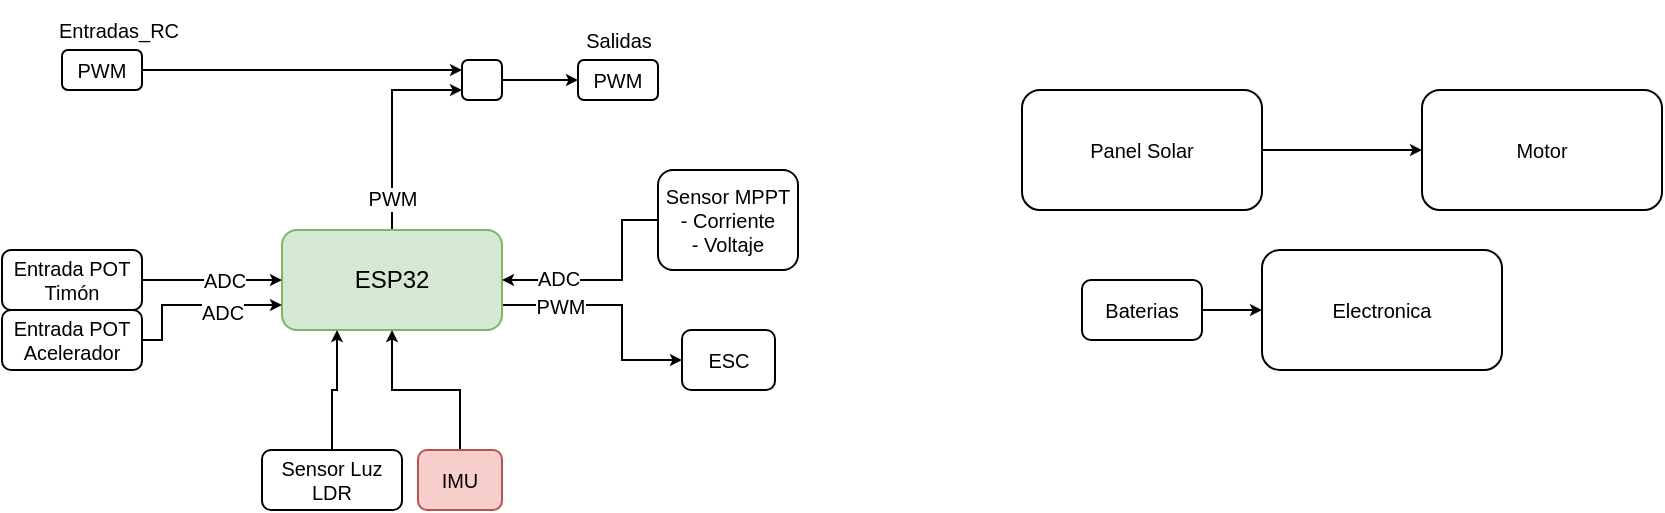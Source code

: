 <mxfile version="20.8.20" type="device"><diagram name="Página-1" id="qvPDjjhBvi7zR5ahHmNU"><mxGraphModel dx="576" dy="312" grid="1" gridSize="10" guides="1" tooltips="1" connect="1" arrows="1" fold="1" page="1" pageScale="1" pageWidth="827" pageHeight="1169" math="0" shadow="0"><root><mxCell id="0"/><mxCell id="1" parent="0"/><mxCell id="ykin8VIyQ_BiYKjjsYW1-16" style="edgeStyle=orthogonalEdgeStyle;rounded=0;jumpSize=4;orthogonalLoop=1;jettySize=auto;html=1;exitX=0.5;exitY=0;exitDx=0;exitDy=0;entryX=0;entryY=0.75;entryDx=0;entryDy=0;fontSize=10;startSize=5;endSize=3;" edge="1" parent="1" source="ykin8VIyQ_BiYKjjsYW1-1" target="ykin8VIyQ_BiYKjjsYW1-14"><mxGeometry relative="1" as="geometry"/></mxCell><mxCell id="ykin8VIyQ_BiYKjjsYW1-20" value="PWM" style="edgeLabel;html=1;align=center;verticalAlign=middle;resizable=0;points=[];fontSize=10;" vertex="1" connectable="0" parent="ykin8VIyQ_BiYKjjsYW1-16"><mxGeometry x="-0.687" relative="1" as="geometry"><mxPoint as="offset"/></mxGeometry></mxCell><mxCell id="ykin8VIyQ_BiYKjjsYW1-25" style="edgeStyle=orthogonalEdgeStyle;rounded=0;jumpSize=4;orthogonalLoop=1;jettySize=auto;html=1;exitX=1;exitY=0.75;exitDx=0;exitDy=0;entryX=0;entryY=0.5;entryDx=0;entryDy=0;fontSize=10;endArrow=classic;endFill=1;endSize=3;" edge="1" parent="1" source="ykin8VIyQ_BiYKjjsYW1-1" target="ykin8VIyQ_BiYKjjsYW1-23"><mxGeometry relative="1" as="geometry"><Array as="points"><mxPoint x="460" y="188"/><mxPoint x="460" y="215"/></Array></mxGeometry></mxCell><mxCell id="ykin8VIyQ_BiYKjjsYW1-29" value="PWM" style="edgeLabel;html=1;align=center;verticalAlign=middle;resizable=0;points=[];fontSize=10;" vertex="1" connectable="0" parent="ykin8VIyQ_BiYKjjsYW1-25"><mxGeometry x="-0.517" relative="1" as="geometry"><mxPoint as="offset"/></mxGeometry></mxCell><mxCell id="ykin8VIyQ_BiYKjjsYW1-1" value="ESP32" style="rounded=1;whiteSpace=wrap;html=1;fillColor=#d5e8d4;strokeColor=#82b366;" vertex="1" parent="1"><mxGeometry x="290" y="150" width="110" height="50" as="geometry"/></mxCell><mxCell id="ykin8VIyQ_BiYKjjsYW1-2" value="PWM" style="rounded=1;whiteSpace=wrap;html=1;fontSize=10;" vertex="1" parent="1"><mxGeometry x="438" y="65" width="40" height="20" as="geometry"/></mxCell><mxCell id="ykin8VIyQ_BiYKjjsYW1-6" value="Salidas" style="text;html=1;align=center;verticalAlign=middle;resizable=0;points=[];autosize=1;strokeColor=none;fillColor=none;fontSize=10;" vertex="1" parent="1"><mxGeometry x="428" y="40" width="60" height="30" as="geometry"/></mxCell><mxCell id="ykin8VIyQ_BiYKjjsYW1-13" style="edgeStyle=orthogonalEdgeStyle;rounded=0;orthogonalLoop=1;jettySize=auto;html=1;exitX=1;exitY=0.5;exitDx=0;exitDy=0;entryX=0;entryY=0.5;entryDx=0;entryDy=0;fontSize=10;jumpSize=4;startSize=5;endSize=3;startArrow=none;" edge="1" parent="1" source="ykin8VIyQ_BiYKjjsYW1-14" target="ykin8VIyQ_BiYKjjsYW1-2"><mxGeometry relative="1" as="geometry"/></mxCell><mxCell id="ykin8VIyQ_BiYKjjsYW1-7" value="PWM" style="rounded=1;whiteSpace=wrap;html=1;fontSize=10;" vertex="1" parent="1"><mxGeometry x="180" y="60" width="40" height="20" as="geometry"/></mxCell><mxCell id="ykin8VIyQ_BiYKjjsYW1-11" value="Entradas_RC" style="text;html=1;align=center;verticalAlign=middle;resizable=0;points=[];autosize=1;strokeColor=none;fillColor=none;fontSize=10;" vertex="1" parent="1"><mxGeometry x="168" y="35" width="80" height="30" as="geometry"/></mxCell><mxCell id="ykin8VIyQ_BiYKjjsYW1-15" value="" style="edgeStyle=orthogonalEdgeStyle;rounded=0;orthogonalLoop=1;jettySize=auto;html=1;exitX=1;exitY=0.5;exitDx=0;exitDy=0;fontSize=10;jumpSize=4;endArrow=classic;entryX=0;entryY=0.25;entryDx=0;entryDy=0;endFill=1;endSize=3;" edge="1" parent="1" source="ykin8VIyQ_BiYKjjsYW1-7" target="ykin8VIyQ_BiYKjjsYW1-14"><mxGeometry relative="1" as="geometry"><mxPoint x="226" y="75" as="sourcePoint"/><mxPoint x="360" y="50" as="targetPoint"/></mxGeometry></mxCell><mxCell id="ykin8VIyQ_BiYKjjsYW1-14" value="" style="rounded=1;whiteSpace=wrap;html=1;fontSize=10;" vertex="1" parent="1"><mxGeometry x="380" y="65" width="20" height="20" as="geometry"/></mxCell><mxCell id="ykin8VIyQ_BiYKjjsYW1-22" value="" style="edgeStyle=orthogonalEdgeStyle;rounded=0;jumpSize=4;orthogonalLoop=1;jettySize=auto;html=1;fontSize=10;endArrow=classic;endFill=1;endSize=3;" edge="1" parent="1" source="ykin8VIyQ_BiYKjjsYW1-21" target="ykin8VIyQ_BiYKjjsYW1-1"><mxGeometry relative="1" as="geometry"><Array as="points"><mxPoint x="460" y="145"/><mxPoint x="460" y="175"/></Array></mxGeometry></mxCell><mxCell id="ykin8VIyQ_BiYKjjsYW1-32" value="ADC" style="edgeLabel;html=1;align=center;verticalAlign=middle;resizable=0;points=[];fontSize=10;" vertex="1" connectable="0" parent="ykin8VIyQ_BiYKjjsYW1-22"><mxGeometry x="0.49" y="-1" relative="1" as="geometry"><mxPoint as="offset"/></mxGeometry></mxCell><mxCell id="ykin8VIyQ_BiYKjjsYW1-21" value="Sensor MPPT&lt;br&gt;- Corriente&lt;br&gt;- Voltaje" style="rounded=1;whiteSpace=wrap;html=1;fontSize=10;" vertex="1" parent="1"><mxGeometry x="478" y="120" width="70" height="50" as="geometry"/></mxCell><mxCell id="ykin8VIyQ_BiYKjjsYW1-23" value="ESC" style="rounded=1;whiteSpace=wrap;html=1;fontSize=10;" vertex="1" parent="1"><mxGeometry x="490" y="200" width="46.5" height="30" as="geometry"/></mxCell><mxCell id="ykin8VIyQ_BiYKjjsYW1-27" value="" style="edgeStyle=orthogonalEdgeStyle;rounded=0;jumpSize=4;orthogonalLoop=1;jettySize=auto;html=1;fontSize=10;endArrow=classic;endFill=1;endSize=3;" edge="1" parent="1" source="ykin8VIyQ_BiYKjjsYW1-26" target="ykin8VIyQ_BiYKjjsYW1-1"><mxGeometry relative="1" as="geometry"/></mxCell><mxCell id="ykin8VIyQ_BiYKjjsYW1-28" value="ADC" style="edgeLabel;html=1;align=center;verticalAlign=middle;resizable=0;points=[];fontSize=10;" vertex="1" connectable="0" parent="ykin8VIyQ_BiYKjjsYW1-27"><mxGeometry x="-0.214" relative="1" as="geometry"><mxPoint x="13" as="offset"/></mxGeometry></mxCell><mxCell id="ykin8VIyQ_BiYKjjsYW1-26" value="Entrada POT&lt;br&gt;Timón" style="rounded=1;whiteSpace=wrap;html=1;fontSize=10;" vertex="1" parent="1"><mxGeometry x="150" y="160" width="70" height="30" as="geometry"/></mxCell><mxCell id="ykin8VIyQ_BiYKjjsYW1-34" style="edgeStyle=orthogonalEdgeStyle;rounded=0;jumpSize=4;orthogonalLoop=1;jettySize=auto;html=1;exitX=1;exitY=0.5;exitDx=0;exitDy=0;entryX=0;entryY=0.75;entryDx=0;entryDy=0;fontSize=10;endArrow=classic;endFill=1;endSize=3;" edge="1" parent="1" source="ykin8VIyQ_BiYKjjsYW1-33" target="ykin8VIyQ_BiYKjjsYW1-1"><mxGeometry relative="1" as="geometry"><Array as="points"><mxPoint x="230" y="205"/><mxPoint x="230" y="188"/></Array></mxGeometry></mxCell><mxCell id="ykin8VIyQ_BiYKjjsYW1-35" value="ADC" style="edgeLabel;html=1;align=center;verticalAlign=middle;resizable=0;points=[];fontSize=10;" vertex="1" connectable="0" parent="ykin8VIyQ_BiYKjjsYW1-34"><mxGeometry x="0.211" y="-1" relative="1" as="geometry"><mxPoint x="4" y="2" as="offset"/></mxGeometry></mxCell><mxCell id="ykin8VIyQ_BiYKjjsYW1-33" value="Entrada POT&lt;br&gt;Acelerador" style="rounded=1;whiteSpace=wrap;html=1;fontSize=10;" vertex="1" parent="1"><mxGeometry x="150" y="190" width="70" height="30" as="geometry"/></mxCell><mxCell id="ykin8VIyQ_BiYKjjsYW1-38" style="edgeStyle=orthogonalEdgeStyle;rounded=0;jumpSize=4;orthogonalLoop=1;jettySize=auto;html=1;exitX=0.5;exitY=0;exitDx=0;exitDy=0;entryX=0.25;entryY=1;entryDx=0;entryDy=0;fontSize=10;endArrow=classic;endFill=1;endSize=3;" edge="1" parent="1" source="ykin8VIyQ_BiYKjjsYW1-36" target="ykin8VIyQ_BiYKjjsYW1-1"><mxGeometry relative="1" as="geometry"/></mxCell><mxCell id="ykin8VIyQ_BiYKjjsYW1-36" value="Sensor Luz&lt;br&gt;LDR" style="rounded=1;whiteSpace=wrap;html=1;fontSize=10;" vertex="1" parent="1"><mxGeometry x="280" y="260" width="70" height="30" as="geometry"/></mxCell><mxCell id="ykin8VIyQ_BiYKjjsYW1-40" value="" style="edgeStyle=orthogonalEdgeStyle;rounded=0;jumpSize=4;orthogonalLoop=1;jettySize=auto;html=1;fontSize=10;endArrow=classic;endFill=1;endSize=3;" edge="1" parent="1" source="ykin8VIyQ_BiYKjjsYW1-39" target="ykin8VIyQ_BiYKjjsYW1-1"><mxGeometry relative="1" as="geometry"/></mxCell><mxCell id="ykin8VIyQ_BiYKjjsYW1-39" value="IMU" style="rounded=1;whiteSpace=wrap;html=1;fontSize=10;fillColor=#f8cecc;strokeColor=#b85450;" vertex="1" parent="1"><mxGeometry x="358" y="260" width="42" height="30" as="geometry"/></mxCell><mxCell id="ykin8VIyQ_BiYKjjsYW1-43" value="" style="edgeStyle=orthogonalEdgeStyle;rounded=0;jumpSize=4;orthogonalLoop=1;jettySize=auto;html=1;fontSize=10;endArrow=classic;endFill=1;endSize=3;" edge="1" parent="1" source="ykin8VIyQ_BiYKjjsYW1-41" target="ykin8VIyQ_BiYKjjsYW1-42"><mxGeometry relative="1" as="geometry"/></mxCell><mxCell id="ykin8VIyQ_BiYKjjsYW1-41" value="Panel Solar" style="rounded=1;whiteSpace=wrap;html=1;fontSize=10;" vertex="1" parent="1"><mxGeometry x="660" y="80" width="120" height="60" as="geometry"/></mxCell><mxCell id="ykin8VIyQ_BiYKjjsYW1-42" value="Motor&lt;br&gt;" style="rounded=1;whiteSpace=wrap;html=1;fontSize=10;" vertex="1" parent="1"><mxGeometry x="860" y="80" width="120" height="60" as="geometry"/></mxCell><mxCell id="ykin8VIyQ_BiYKjjsYW1-46" value="" style="edgeStyle=orthogonalEdgeStyle;rounded=0;jumpSize=4;orthogonalLoop=1;jettySize=auto;html=1;fontSize=10;endArrow=classic;endFill=1;endSize=3;" edge="1" parent="1" source="ykin8VIyQ_BiYKjjsYW1-44" target="ykin8VIyQ_BiYKjjsYW1-45"><mxGeometry relative="1" as="geometry"/></mxCell><mxCell id="ykin8VIyQ_BiYKjjsYW1-44" value="Baterias" style="rounded=1;whiteSpace=wrap;html=1;fontSize=10;" vertex="1" parent="1"><mxGeometry x="690" y="175" width="60" height="30" as="geometry"/></mxCell><mxCell id="ykin8VIyQ_BiYKjjsYW1-45" value="Electronica" style="rounded=1;whiteSpace=wrap;html=1;fontSize=10;" vertex="1" parent="1"><mxGeometry x="780" y="160" width="120" height="60" as="geometry"/></mxCell></root></mxGraphModel></diagram></mxfile>